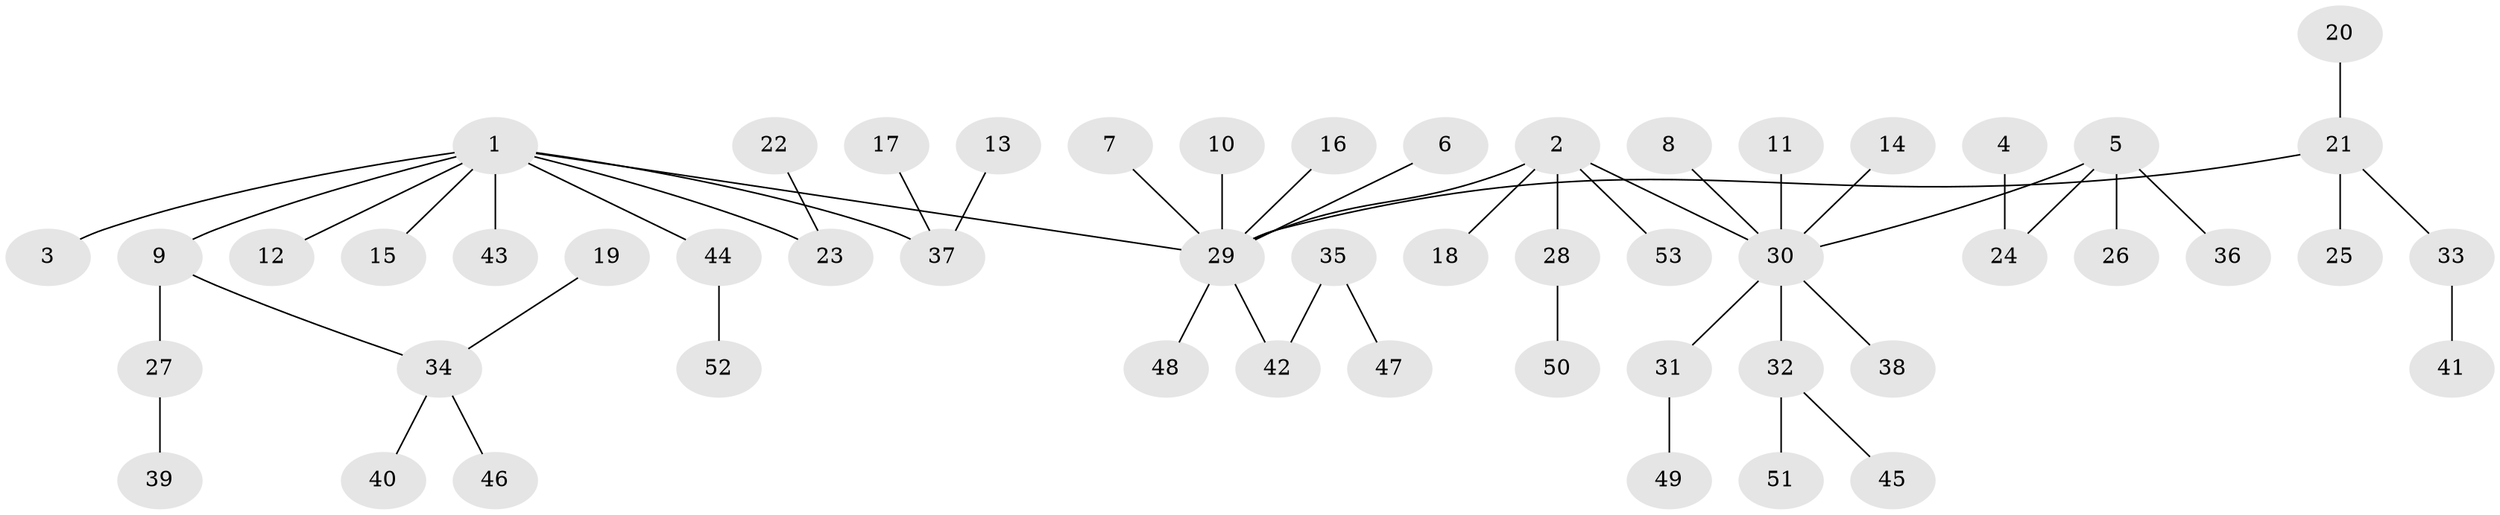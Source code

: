 // original degree distribution, {4: 0.05660377358490566, 7: 0.018867924528301886, 3: 0.1320754716981132, 2: 0.19811320754716982, 5: 0.04716981132075472, 6: 0.009433962264150943, 1: 0.5377358490566038}
// Generated by graph-tools (version 1.1) at 2025/26/03/09/25 03:26:28]
// undirected, 53 vertices, 52 edges
graph export_dot {
graph [start="1"]
  node [color=gray90,style=filled];
  1;
  2;
  3;
  4;
  5;
  6;
  7;
  8;
  9;
  10;
  11;
  12;
  13;
  14;
  15;
  16;
  17;
  18;
  19;
  20;
  21;
  22;
  23;
  24;
  25;
  26;
  27;
  28;
  29;
  30;
  31;
  32;
  33;
  34;
  35;
  36;
  37;
  38;
  39;
  40;
  41;
  42;
  43;
  44;
  45;
  46;
  47;
  48;
  49;
  50;
  51;
  52;
  53;
  1 -- 3 [weight=1.0];
  1 -- 9 [weight=1.0];
  1 -- 12 [weight=1.0];
  1 -- 15 [weight=1.0];
  1 -- 23 [weight=1.0];
  1 -- 29 [weight=1.0];
  1 -- 37 [weight=1.0];
  1 -- 43 [weight=1.0];
  1 -- 44 [weight=1.0];
  2 -- 18 [weight=1.0];
  2 -- 28 [weight=1.0];
  2 -- 29 [weight=1.0];
  2 -- 30 [weight=1.0];
  2 -- 53 [weight=1.0];
  4 -- 24 [weight=1.0];
  5 -- 24 [weight=1.0];
  5 -- 26 [weight=1.0];
  5 -- 30 [weight=1.0];
  5 -- 36 [weight=1.0];
  6 -- 29 [weight=1.0];
  7 -- 29 [weight=1.0];
  8 -- 30 [weight=1.0];
  9 -- 27 [weight=1.0];
  9 -- 34 [weight=1.0];
  10 -- 29 [weight=1.0];
  11 -- 30 [weight=1.0];
  13 -- 37 [weight=1.0];
  14 -- 30 [weight=1.0];
  16 -- 29 [weight=1.0];
  17 -- 37 [weight=1.0];
  19 -- 34 [weight=1.0];
  20 -- 21 [weight=1.0];
  21 -- 25 [weight=1.0];
  21 -- 29 [weight=1.0];
  21 -- 33 [weight=1.0];
  22 -- 23 [weight=1.0];
  27 -- 39 [weight=1.0];
  28 -- 50 [weight=1.0];
  29 -- 42 [weight=1.0];
  29 -- 48 [weight=1.0];
  30 -- 31 [weight=1.0];
  30 -- 32 [weight=1.0];
  30 -- 38 [weight=1.0];
  31 -- 49 [weight=1.0];
  32 -- 45 [weight=1.0];
  32 -- 51 [weight=1.0];
  33 -- 41 [weight=1.0];
  34 -- 40 [weight=1.0];
  34 -- 46 [weight=1.0];
  35 -- 42 [weight=1.0];
  35 -- 47 [weight=1.0];
  44 -- 52 [weight=1.0];
}
